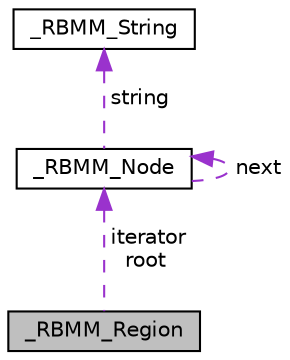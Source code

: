 digraph "_RBMM_Region"
{
 // LATEX_PDF_SIZE
  bgcolor="transparent";
  edge [fontname="Helvetica",fontsize="10",labelfontname="Helvetica",labelfontsize="10"];
  node [fontname="Helvetica",fontsize="10",shape=record];
  Node1 [label="_RBMM_Region",height=0.2,width=0.4,color="black", fillcolor="grey75", style="filled", fontcolor="black",tooltip=" "];
  Node2 -> Node1 [dir="back",color="darkorchid3",fontsize="10",style="dashed",label=" iterator\nroot" ,fontname="Helvetica"];
  Node2 [label="_RBMM_Node",height=0.2,width=0.4,color="black",URL="$df/dbc/struct__RBMM__Node.html",tooltip=" "];
  Node3 -> Node2 [dir="back",color="darkorchid3",fontsize="10",style="dashed",label=" string" ,fontname="Helvetica"];
  Node3 [label="_RBMM_String",height=0.2,width=0.4,color="black",URL="$dc/dd1/struct__RBMM__String.html",tooltip=" "];
  Node2 -> Node2 [dir="back",color="darkorchid3",fontsize="10",style="dashed",label=" next" ,fontname="Helvetica"];
}
